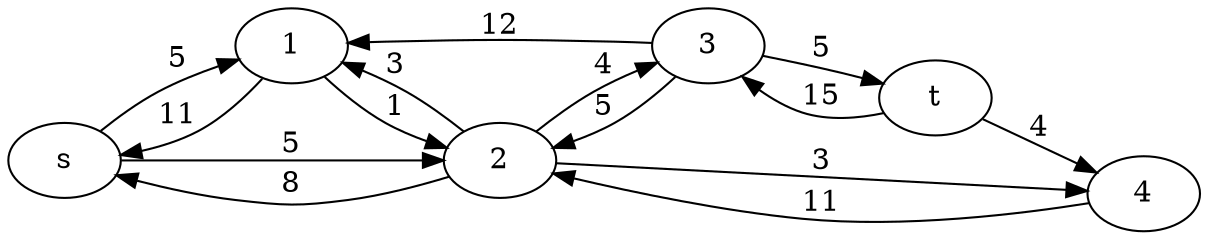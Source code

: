 digraph BST {
rankdir="LR";

s -> 1[label="5"];
1 -> s[label="11"];

s -> 2[label="5"];
2 -> s[label="8"];

1 -> 2[label="1"];
2 -> 1[label="3"];

3 -> 1[label="12"];

2 -> 4[label="3"];
4 -> 2[label="11"];

3 -> 2[label="5"];
2 -> 3[label="4"];

3 -> t[label="5"];
t -> 3[label="15"];


t -> 4[label="4"];

}
